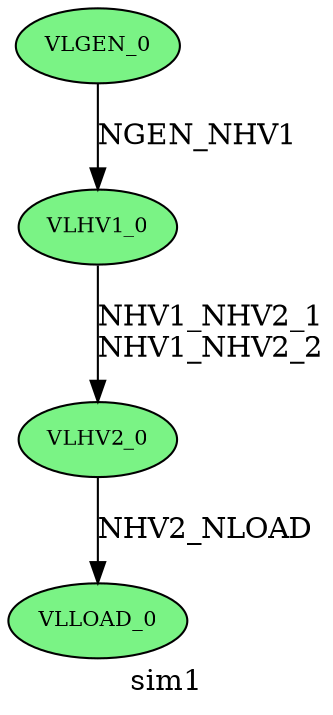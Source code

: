 strict digraph G {
  label=sim1;
  compound=true;
  0 [ label="VLGEN_0" shape="ellipse" style="filled" fontsize="10" fillcolor="#7AF385" tooltip="load=0MW&#13;&#10;max generation=10000MW&#13;&#10;cc=0" ];
  1 [ label="VLHV1_0" shape="ellipse" style="filled" fontsize="10" fillcolor="#7AF385" tooltip="load=0MW&#13;&#10;max generation=0MW&#13;&#10;cc=0" ];
  2 [ label="VLHV2_0" shape="ellipse" style="filled" fontsize="10" fillcolor="#7AF385" tooltip="load=0MW&#13;&#10;max generation=0MW&#13;&#10;cc=0" ];
  3 [ label="VLLOAD_0" shape="ellipse" style="filled" fontsize="10" fillcolor="#7AF385" tooltip="load=600MW&#13;&#10;max generation=0MW&#13;&#10;cc=0" ];
  1 -> 2 [ label="NHV1_NHV2_1\lNHV1_NHV2_2" ];
  0 -> 1 [ label="NGEN_NHV1" ];
  2 -> 3 [ label="NHV2_NLOAD" ];
}
